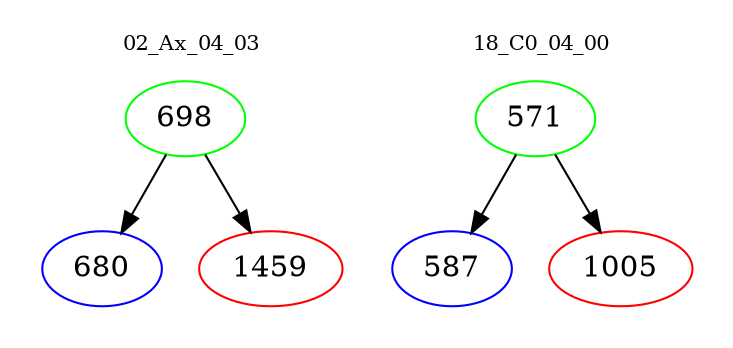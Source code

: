 digraph{
subgraph cluster_0 {
color = white
label = "02_Ax_04_03";
fontsize=10;
T0_698 [label="698", color="green"]
T0_698 -> T0_680 [color="black"]
T0_680 [label="680", color="blue"]
T0_698 -> T0_1459 [color="black"]
T0_1459 [label="1459", color="red"]
}
subgraph cluster_1 {
color = white
label = "18_C0_04_00";
fontsize=10;
T1_571 [label="571", color="green"]
T1_571 -> T1_587 [color="black"]
T1_587 [label="587", color="blue"]
T1_571 -> T1_1005 [color="black"]
T1_1005 [label="1005", color="red"]
}
}
